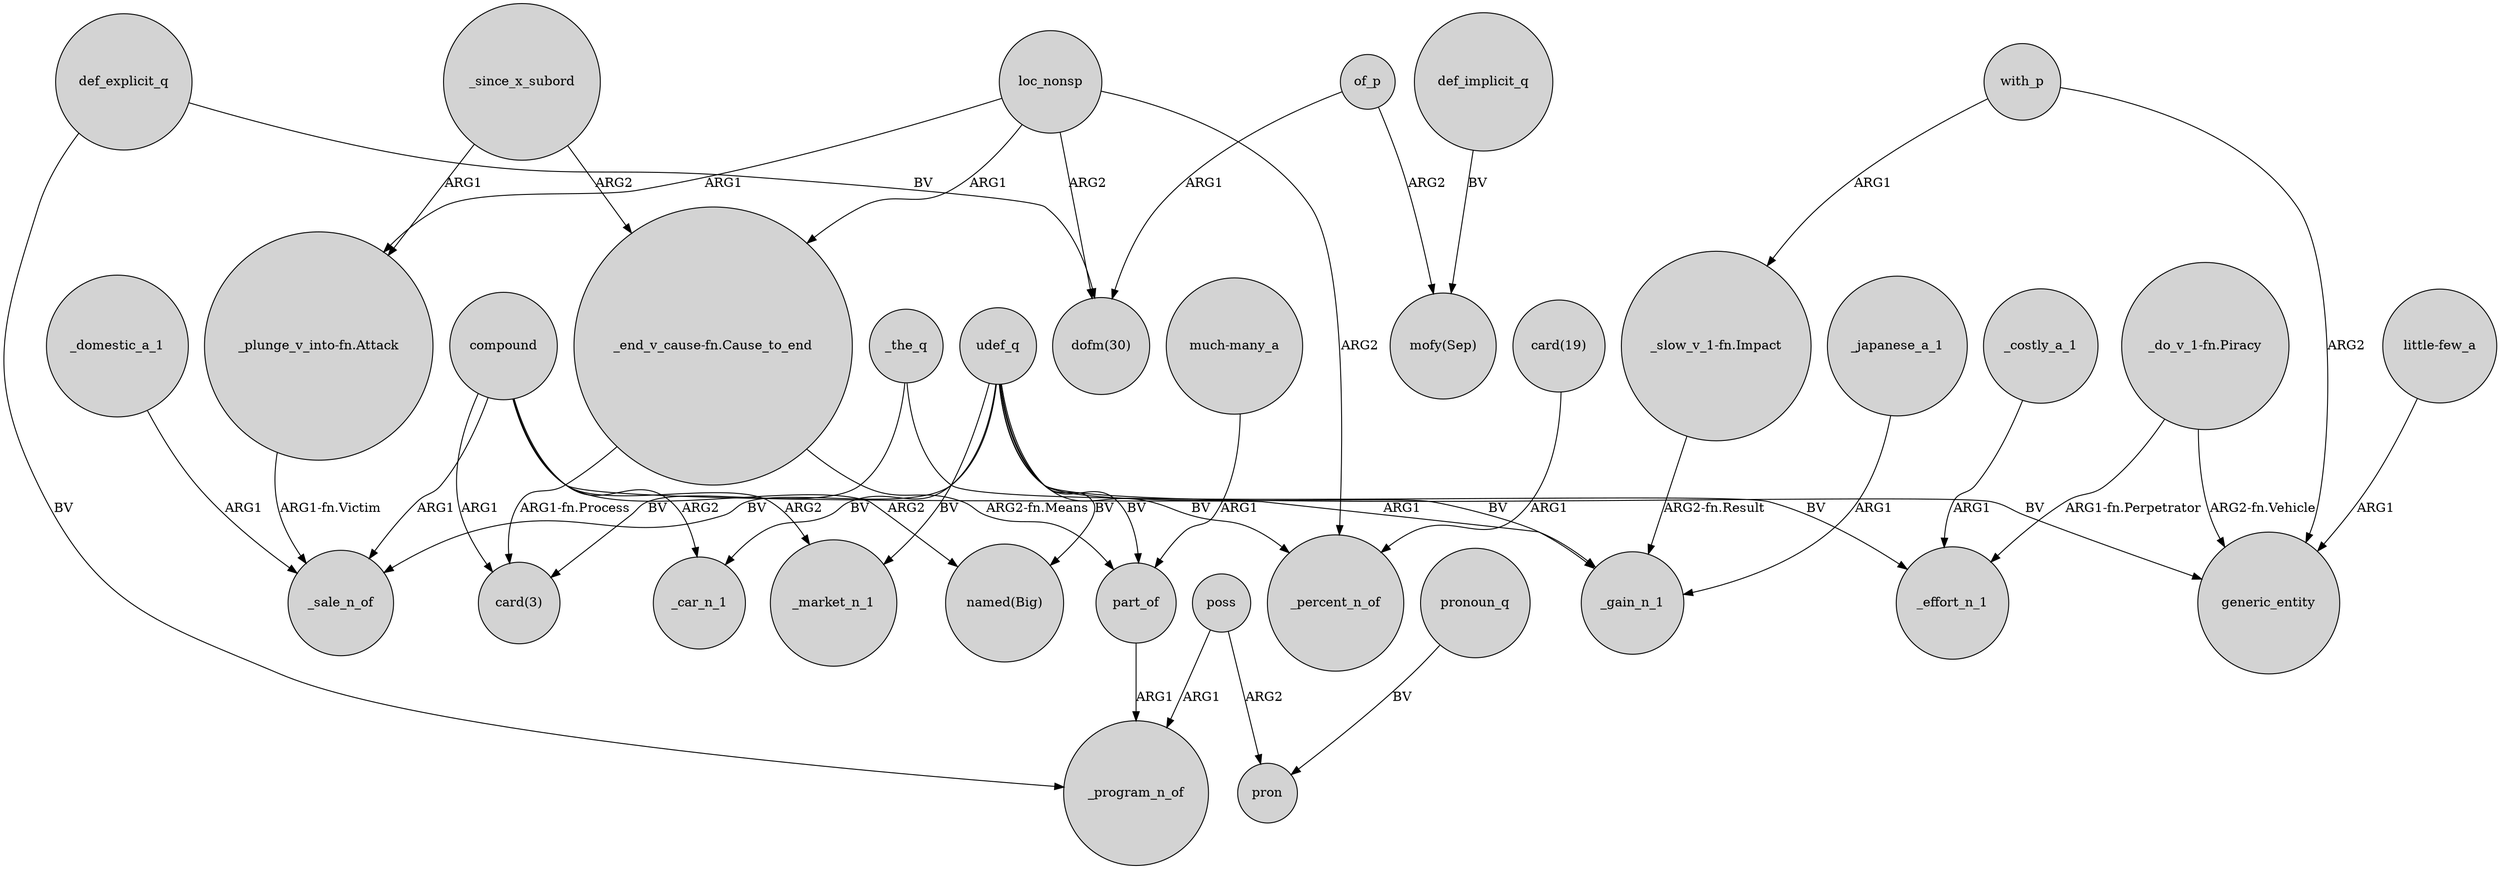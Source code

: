 digraph {
	node [shape=circle style=filled]
	udef_q -> _market_n_1 [label=BV]
	"card(19)" -> _percent_n_of [label=ARG1]
	udef_q -> part_of [label=BV]
	compound -> _market_n_1 [label=ARG2]
	compound -> "card(3)" [label=ARG1]
	compound -> "named(Big)" [label=ARG2]
	"_do_v_1-fn.Piracy" -> generic_entity [label="ARG2-fn.Vehicle"]
	def_implicit_q -> "mofy(Sep)" [label=BV]
	udef_q -> _sale_n_of [label=BV]
	def_explicit_q -> "dofm(30)" [label=BV]
	of_p -> "mofy(Sep)" [label=ARG2]
	"little-few_a" -> generic_entity [label=ARG1]
	udef_q -> "named(Big)" [label=BV]
	udef_q -> generic_entity [label=BV]
	with_p -> generic_entity [label=ARG2]
	_japanese_a_1 -> _gain_n_1 [label=ARG1]
	"_plunge_v_into-fn.Attack" -> _sale_n_of [label="ARG1-fn.Victim"]
	pronoun_q -> pron [label=BV]
	poss -> _program_n_of [label=ARG1]
	poss -> pron [label=ARG2]
	udef_q -> _percent_n_of [label=BV]
	_costly_a_1 -> _effort_n_1 [label=ARG1]
	"_end_v_cause-fn.Cause_to_end" -> "card(3)" [label="ARG1-fn.Process"]
	compound -> _car_n_1 [label=ARG2]
	"_end_v_cause-fn.Cause_to_end" -> part_of [label="ARG2-fn.Means"]
	"much-many_a" -> part_of [label=ARG1]
	udef_q -> _car_n_1 [label=BV]
	loc_nonsp -> "_end_v_cause-fn.Cause_to_end" [label=ARG1]
	def_explicit_q -> _program_n_of [label=BV]
	_the_q -> "card(3)" [label=BV]
	loc_nonsp -> "_plunge_v_into-fn.Attack" [label=ARG1]
	"_slow_v_1-fn.Impact" -> _gain_n_1 [label="ARG2-fn.Result"]
	_since_x_subord -> "_end_v_cause-fn.Cause_to_end" [label=ARG2]
	compound -> _gain_n_1 [label=ARG1]
	_domestic_a_1 -> _sale_n_of [label=ARG1]
	of_p -> "dofm(30)" [label=ARG1]
	with_p -> "_slow_v_1-fn.Impact" [label=ARG1]
	"_do_v_1-fn.Piracy" -> _effort_n_1 [label="ARG1-fn.Perpetrator"]
	loc_nonsp -> "dofm(30)" [label=ARG2]
	_the_q -> _effort_n_1 [label=BV]
	part_of -> _program_n_of [label=ARG1]
	compound -> _sale_n_of [label=ARG1]
	_since_x_subord -> "_plunge_v_into-fn.Attack" [label=ARG1]
	udef_q -> _gain_n_1 [label=BV]
	loc_nonsp -> _percent_n_of [label=ARG2]
}
